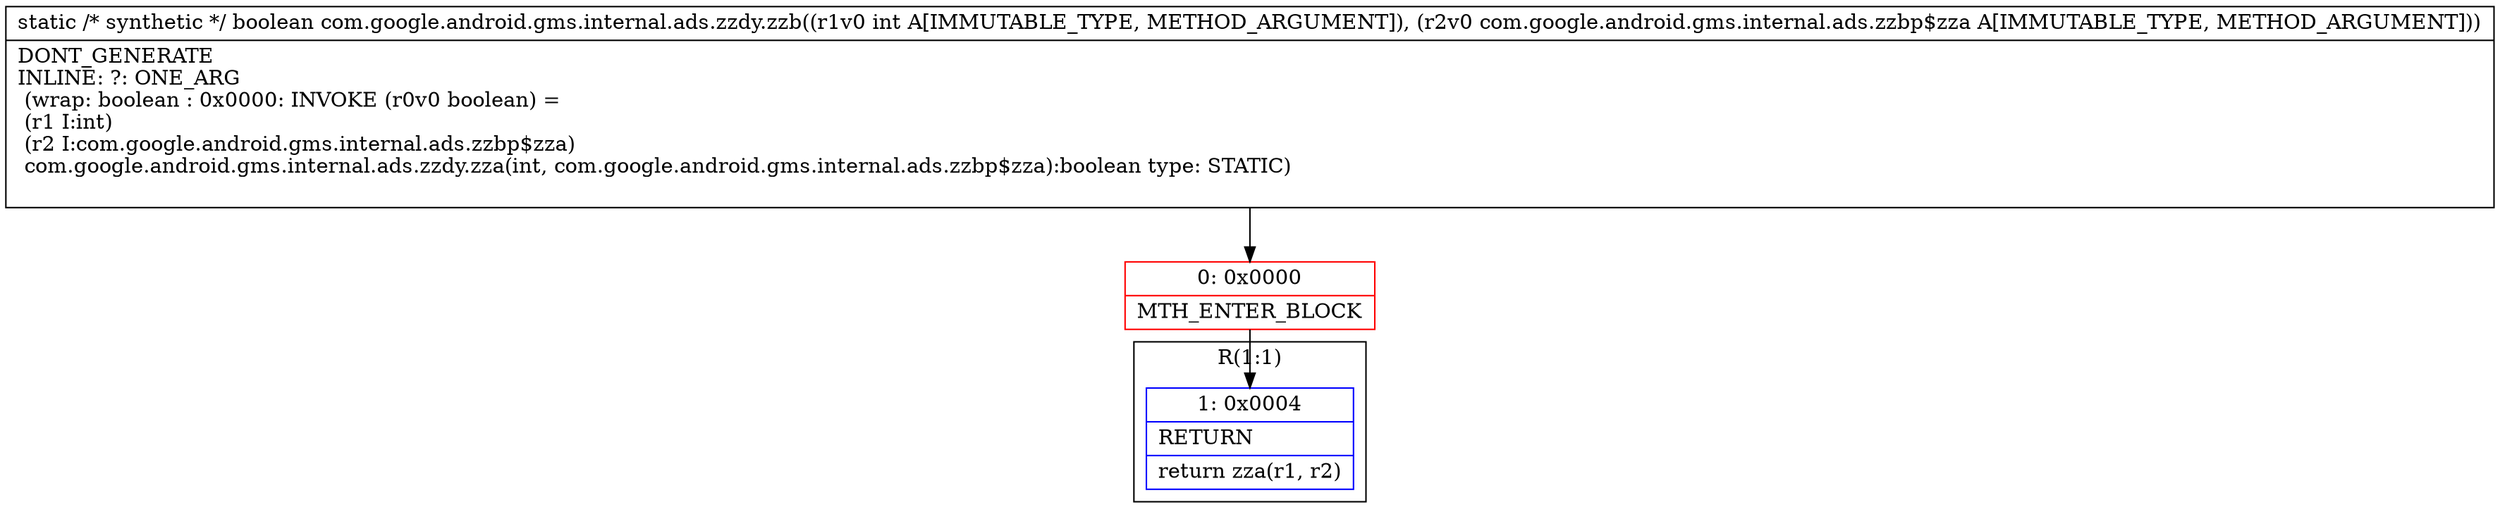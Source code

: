 digraph "CFG forcom.google.android.gms.internal.ads.zzdy.zzb(ILcom\/google\/android\/gms\/internal\/ads\/zzbp$zza;)Z" {
subgraph cluster_Region_1451538722 {
label = "R(1:1)";
node [shape=record,color=blue];
Node_1 [shape=record,label="{1\:\ 0x0004|RETURN\l|return zza(r1, r2)\l}"];
}
Node_0 [shape=record,color=red,label="{0\:\ 0x0000|MTH_ENTER_BLOCK\l}"];
MethodNode[shape=record,label="{static \/* synthetic *\/ boolean com.google.android.gms.internal.ads.zzdy.zzb((r1v0 int A[IMMUTABLE_TYPE, METHOD_ARGUMENT]), (r2v0 com.google.android.gms.internal.ads.zzbp$zza A[IMMUTABLE_TYPE, METHOD_ARGUMENT]))  | DONT_GENERATE\lINLINE: ?: ONE_ARG  \l  (wrap: boolean : 0x0000: INVOKE  (r0v0 boolean) = \l  (r1 I:int)\l  (r2 I:com.google.android.gms.internal.ads.zzbp$zza)\l com.google.android.gms.internal.ads.zzdy.zza(int, com.google.android.gms.internal.ads.zzbp$zza):boolean type: STATIC)\l\l}"];
MethodNode -> Node_0;
Node_0 -> Node_1;
}

